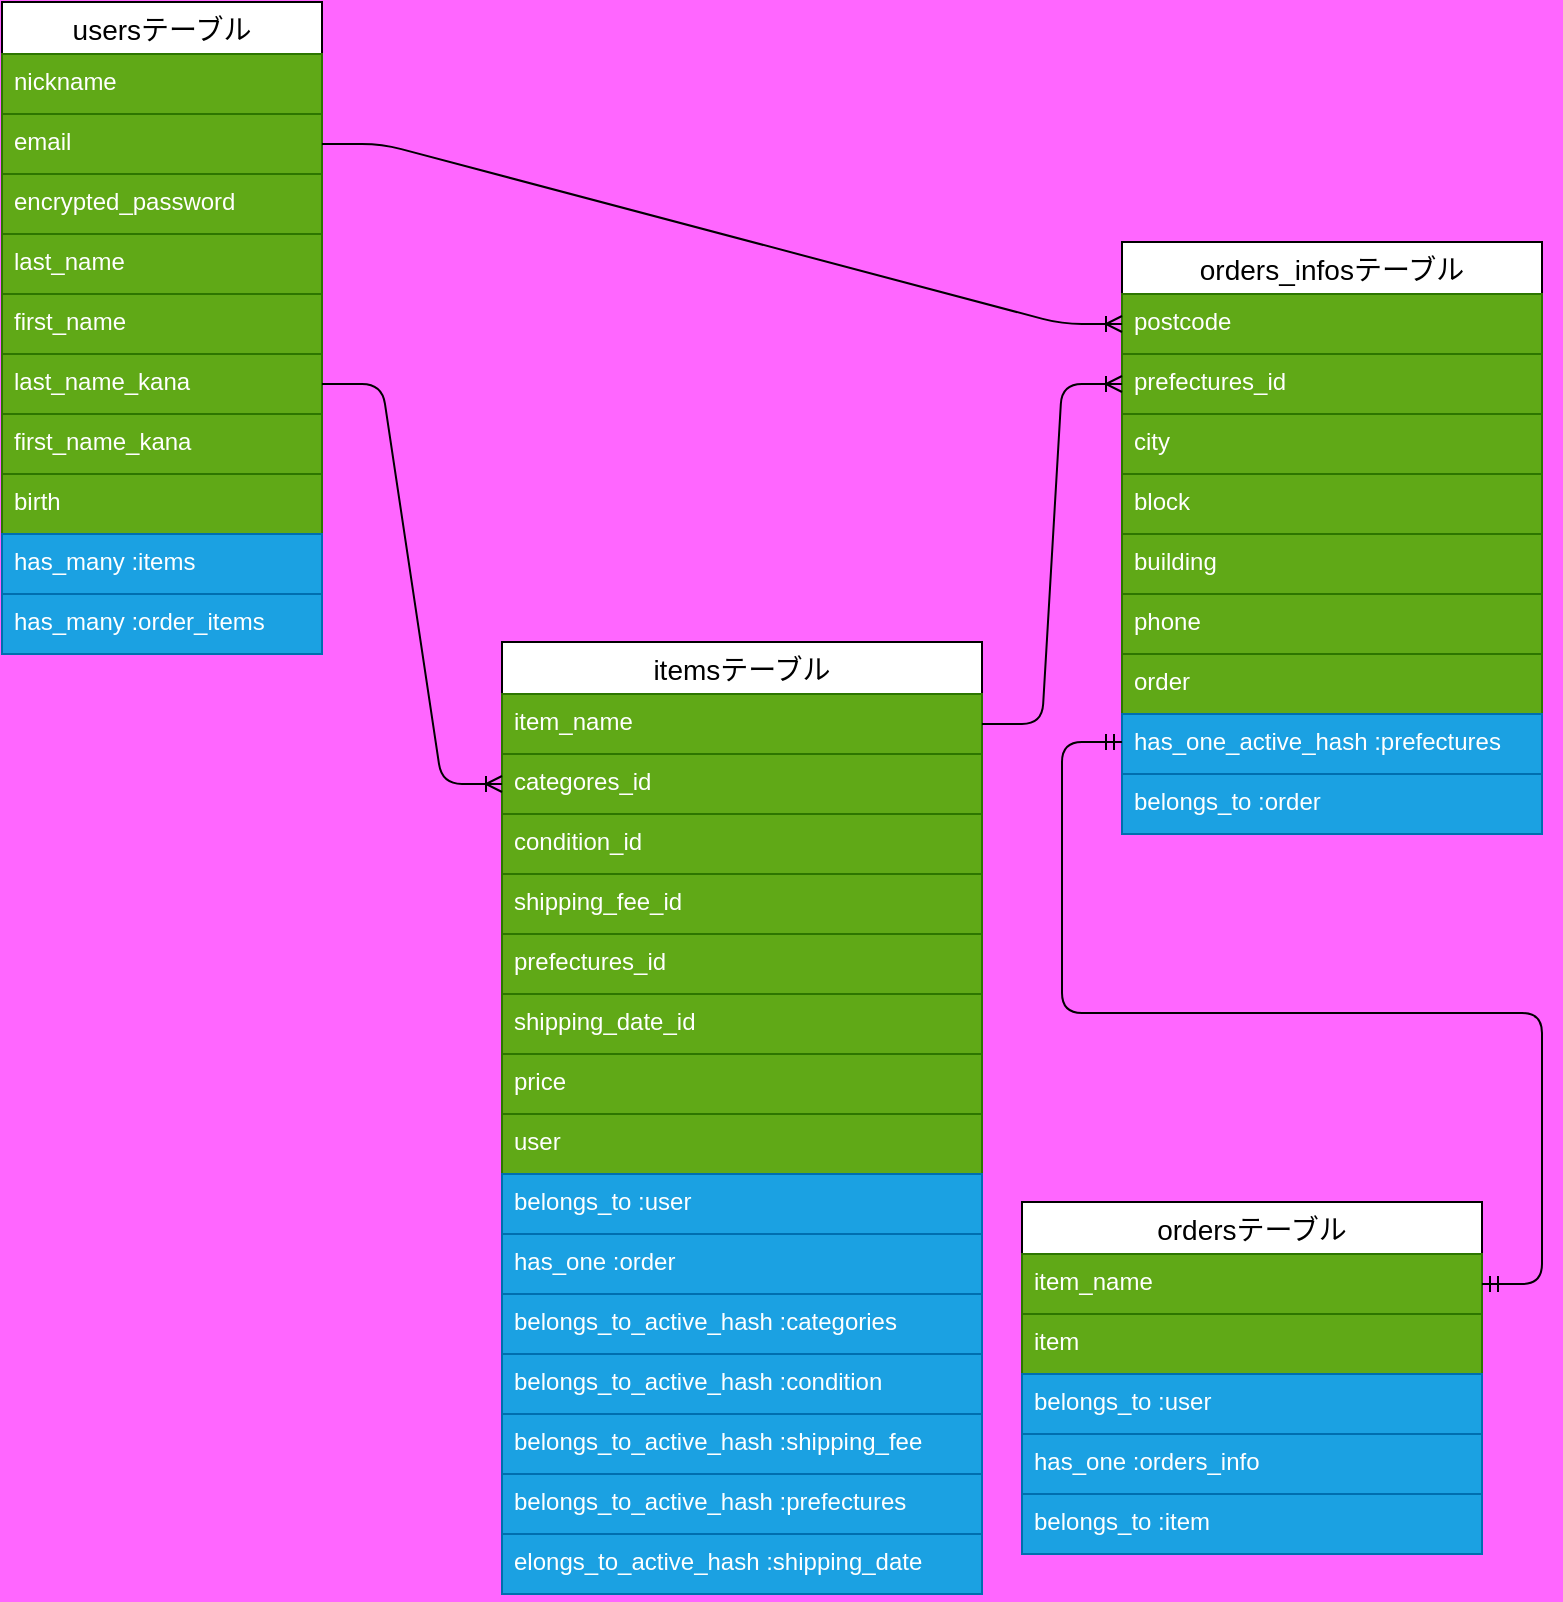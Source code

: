 <mxfile>
    <diagram id="xpU1pMl5mkOjyXW_RwWc" name="ページ1">
        <mxGraphModel dx="430" dy="556" grid="1" gridSize="10" guides="1" tooltips="1" connect="1" arrows="1" fold="1" page="1" pageScale="1" pageWidth="827" pageHeight="1169" background="#FF66FF" math="0" shadow="0">
            <root>
                <mxCell id="0"/>
                <mxCell id="1" parent="0"/>
                <mxCell id="111" value="usersテーブル" style="swimlane;fontStyle=0;childLayout=stackLayout;horizontal=1;startSize=26;horizontalStack=0;resizeParent=1;resizeParentMax=0;resizeLast=0;collapsible=1;marginBottom=0;align=center;fontSize=14;strokeColor=default;" parent="1" vertex="1">
                    <mxGeometry x="40" y="40" width="160" height="326" as="geometry"/>
                </mxCell>
                <mxCell id="112" value="nickname" style="text;strokeColor=#2D7600;fillColor=#60a917;spacingLeft=4;spacingRight=4;overflow=hidden;rotatable=0;points=[[0,0.5],[1,0.5]];portConstraint=eastwest;fontSize=12;fontColor=#ffffff;" parent="111" vertex="1">
                    <mxGeometry y="26" width="160" height="30" as="geometry"/>
                </mxCell>
                <mxCell id="121" value="email" style="text;strokeColor=#2D7600;fillColor=#60a917;spacingLeft=4;spacingRight=4;overflow=hidden;rotatable=0;points=[[0,0.5],[1,0.5]];portConstraint=eastwest;fontSize=12;fontColor=#ffffff;" parent="111" vertex="1">
                    <mxGeometry y="56" width="160" height="30" as="geometry"/>
                </mxCell>
                <mxCell id="120" value="encrypted_password" style="text;strokeColor=#2D7600;fillColor=#60a917;spacingLeft=4;spacingRight=4;overflow=hidden;rotatable=0;points=[[0,0.5],[1,0.5]];portConstraint=eastwest;fontSize=12;fontColor=#ffffff;" parent="111" vertex="1">
                    <mxGeometry y="86" width="160" height="30" as="geometry"/>
                </mxCell>
                <mxCell id="117" value="last_name" style="text;strokeColor=#2D7600;fillColor=#60a917;spacingLeft=4;spacingRight=4;overflow=hidden;rotatable=0;points=[[0,0.5],[1,0.5]];portConstraint=eastwest;fontSize=12;fontColor=#ffffff;" parent="111" vertex="1">
                    <mxGeometry y="116" width="160" height="30" as="geometry"/>
                </mxCell>
                <mxCell id="113" value="first_name" style="text;strokeColor=#2D7600;fillColor=#60a917;spacingLeft=4;spacingRight=4;overflow=hidden;rotatable=0;points=[[0,0.5],[1,0.5]];portConstraint=eastwest;fontSize=12;fontColor=#ffffff;" parent="111" vertex="1">
                    <mxGeometry y="146" width="160" height="30" as="geometry"/>
                </mxCell>
                <mxCell id="123" value="last_name_kana" style="text;strokeColor=#2D7600;fillColor=#60a917;spacingLeft=4;spacingRight=4;overflow=hidden;rotatable=0;points=[[0,0.5],[1,0.5]];portConstraint=eastwest;fontSize=12;fontColor=#ffffff;" parent="111" vertex="1">
                    <mxGeometry y="176" width="160" height="30" as="geometry"/>
                </mxCell>
                <mxCell id="122" value="first_name_kana" style="text;strokeColor=#2D7600;fillColor=#60a917;spacingLeft=4;spacingRight=4;overflow=hidden;rotatable=0;points=[[0,0.5],[1,0.5]];portConstraint=eastwest;fontSize=12;fontColor=#ffffff;" parent="111" vertex="1">
                    <mxGeometry y="206" width="160" height="30" as="geometry"/>
                </mxCell>
                <mxCell id="154" value="birth" style="text;strokeColor=#2D7600;fillColor=#60a917;spacingLeft=4;spacingRight=4;overflow=hidden;rotatable=0;points=[[0,0.5],[1,0.5]];portConstraint=eastwest;fontSize=12;fontColor=#ffffff;" parent="111" vertex="1">
                    <mxGeometry y="236" width="160" height="30" as="geometry"/>
                </mxCell>
                <mxCell id="155" value="has_many :items" style="text;strokeColor=#006EAF;fillColor=#1ba1e2;spacingLeft=4;spacingRight=4;overflow=hidden;rotatable=0;points=[[0,0.5],[1,0.5]];portConstraint=eastwest;fontSize=12;fontColor=#ffffff;" parent="111" vertex="1">
                    <mxGeometry y="266" width="160" height="30" as="geometry"/>
                </mxCell>
                <mxCell id="124" value="has_many :order_items" style="text;strokeColor=#006EAF;fillColor=#1ba1e2;spacingLeft=4;spacingRight=4;overflow=hidden;rotatable=0;points=[[0,0.5],[1,0.5]];portConstraint=eastwest;fontSize=12;fontColor=#ffffff;" parent="111" vertex="1">
                    <mxGeometry y="296" width="160" height="30" as="geometry"/>
                </mxCell>
                <mxCell id="125" value="itemsテーブル" style="swimlane;fontStyle=0;childLayout=stackLayout;horizontal=1;startSize=26;horizontalStack=0;resizeParent=1;resizeParentMax=0;resizeLast=0;collapsible=1;marginBottom=0;align=center;fontSize=14;strokeColor=default;" parent="1" vertex="1">
                    <mxGeometry x="290" y="360" width="240" height="476" as="geometry"/>
                </mxCell>
                <mxCell id="126" value="item_name" style="text;strokeColor=#2D7600;fillColor=#60a917;spacingLeft=4;spacingRight=4;overflow=hidden;rotatable=0;points=[[0,0.5],[1,0.5]];portConstraint=eastwest;fontSize=12;fontColor=#ffffff;" parent="125" vertex="1">
                    <mxGeometry y="26" width="240" height="30" as="geometry"/>
                </mxCell>
                <mxCell id="131" value="categores_id" style="text;strokeColor=#2D7600;fillColor=#60a917;spacingLeft=4;spacingRight=4;overflow=hidden;rotatable=0;points=[[0,0.5],[1,0.5]];portConstraint=eastwest;fontSize=12;fontColor=#ffffff;" parent="125" vertex="1">
                    <mxGeometry y="56" width="240" height="30" as="geometry"/>
                </mxCell>
                <mxCell id="127" value="condition_id" style="text;strokeColor=#2D7600;fillColor=#60a917;spacingLeft=4;spacingRight=4;overflow=hidden;rotatable=0;points=[[0,0.5],[1,0.5]];portConstraint=eastwest;fontSize=12;fontColor=#ffffff;" parent="125" vertex="1">
                    <mxGeometry y="86" width="240" height="30" as="geometry"/>
                </mxCell>
                <mxCell id="133" value="shipping_fee_id" style="text;strokeColor=#2D7600;fillColor=#60a917;spacingLeft=4;spacingRight=4;overflow=hidden;rotatable=0;points=[[0,0.5],[1,0.5]];portConstraint=eastwest;fontSize=12;fontColor=#ffffff;" parent="125" vertex="1">
                    <mxGeometry y="116" width="240" height="30" as="geometry"/>
                </mxCell>
                <mxCell id="134" value="prefectures_id" style="text;strokeColor=#2D7600;fillColor=#60a917;spacingLeft=4;spacingRight=4;overflow=hidden;rotatable=0;points=[[0,0.5],[1,0.5]];portConstraint=eastwest;fontSize=12;fontColor=#ffffff;" parent="125" vertex="1">
                    <mxGeometry y="146" width="240" height="30" as="geometry"/>
                </mxCell>
                <mxCell id="135" value="shipping_date_id" style="text;strokeColor=#2D7600;fillColor=#60a917;spacingLeft=4;spacingRight=4;overflow=hidden;rotatable=0;points=[[0,0.5],[1,0.5]];portConstraint=eastwest;fontSize=12;fontColor=#ffffff;" parent="125" vertex="1">
                    <mxGeometry y="176" width="240" height="30" as="geometry"/>
                </mxCell>
                <mxCell id="132" value="price" style="text;strokeColor=#2D7600;fillColor=#60a917;spacingLeft=4;spacingRight=4;overflow=hidden;rotatable=0;points=[[0,0.5],[1,0.5]];portConstraint=eastwest;fontSize=12;fontColor=#ffffff;" parent="125" vertex="1">
                    <mxGeometry y="206" width="240" height="30" as="geometry"/>
                </mxCell>
                <mxCell id="157" value="user" style="text;strokeColor=#2D7600;fillColor=#60a917;spacingLeft=4;spacingRight=4;overflow=hidden;rotatable=0;points=[[0,0.5],[1,0.5]];portConstraint=eastwest;fontSize=12;fontColor=#ffffff;" parent="125" vertex="1">
                    <mxGeometry y="236" width="240" height="30" as="geometry"/>
                </mxCell>
                <mxCell id="204" value="belongs_to :user" style="text;strokeColor=#006EAF;fillColor=#1ba1e2;spacingLeft=4;spacingRight=4;overflow=hidden;rotatable=0;points=[[0,0.5],[1,0.5]];portConstraint=eastwest;fontSize=12;fontColor=#ffffff;" vertex="1" parent="125">
                    <mxGeometry y="266" width="240" height="30" as="geometry"/>
                </mxCell>
                <mxCell id="158" value="has_one :order" style="text;strokeColor=#006EAF;fillColor=#1ba1e2;spacingLeft=4;spacingRight=4;overflow=hidden;rotatable=0;points=[[0,0.5],[1,0.5]];portConstraint=eastwest;fontSize=12;fontColor=#ffffff;" parent="125" vertex="1">
                    <mxGeometry y="296" width="240" height="30" as="geometry"/>
                </mxCell>
                <mxCell id="205" value="belongs_to_active_hash :categories" style="text;strokeColor=#006EAF;fillColor=#1ba1e2;spacingLeft=4;spacingRight=4;overflow=hidden;rotatable=0;points=[[0,0.5],[1,0.5]];portConstraint=eastwest;fontSize=12;fontColor=#ffffff;" vertex="1" parent="125">
                    <mxGeometry y="326" width="240" height="30" as="geometry"/>
                </mxCell>
                <mxCell id="206" value="belongs_to_active_hash :condition" style="text;strokeColor=#006EAF;fillColor=#1ba1e2;spacingLeft=4;spacingRight=4;overflow=hidden;rotatable=0;points=[[0,0.5],[1,0.5]];portConstraint=eastwest;fontSize=12;fontColor=#ffffff;" vertex="1" parent="125">
                    <mxGeometry y="356" width="240" height="30" as="geometry"/>
                </mxCell>
                <mxCell id="207" value="belongs_to_active_hash :shipping_fee" style="text;strokeColor=#006EAF;fillColor=#1ba1e2;spacingLeft=4;spacingRight=4;overflow=hidden;rotatable=0;points=[[0,0.5],[1,0.5]];portConstraint=eastwest;fontSize=12;fontColor=#ffffff;" vertex="1" parent="125">
                    <mxGeometry y="386" width="240" height="30" as="geometry"/>
                </mxCell>
                <mxCell id="208" value="belongs_to_active_hash :prefectures" style="text;strokeColor=#006EAF;fillColor=#1ba1e2;spacingLeft=4;spacingRight=4;overflow=hidden;rotatable=0;points=[[0,0.5],[1,0.5]];portConstraint=eastwest;fontSize=12;fontColor=#ffffff;" vertex="1" parent="125">
                    <mxGeometry y="416" width="240" height="30" as="geometry"/>
                </mxCell>
                <mxCell id="128" value="elongs_to_active_hash :shipping_date" style="text;strokeColor=#006EAF;fillColor=#1ba1e2;spacingLeft=4;spacingRight=4;overflow=hidden;rotatable=0;points=[[0,0.5],[1,0.5]];portConstraint=eastwest;fontSize=12;fontColor=#ffffff;" parent="125" vertex="1">
                    <mxGeometry y="446" width="240" height="30" as="geometry"/>
                </mxCell>
                <mxCell id="147" value="" style="edgeStyle=entityRelationEdgeStyle;fontSize=12;html=1;endArrow=ERoneToMany;exitX=1;exitY=0.5;exitDx=0;exitDy=0;entryX=0;entryY=0.5;entryDx=0;entryDy=0;" parent="1" source="123" edge="1" target="131">
                    <mxGeometry width="100" height="100" relative="1" as="geometry">
                        <mxPoint x="130" y="460" as="sourcePoint"/>
                        <mxPoint x="320" y="441" as="targetPoint"/>
                    </mxGeometry>
                </mxCell>
                <mxCell id="159" value="orders_infosテーブル" style="swimlane;fontStyle=0;childLayout=stackLayout;horizontal=1;startSize=26;horizontalStack=0;resizeParent=1;resizeParentMax=0;resizeLast=0;collapsible=1;marginBottom=0;align=center;fontSize=14;labelBorderColor=none;strokeColor=default;fillColor=default;" parent="1" vertex="1">
                    <mxGeometry x="600" y="160" width="210" height="296" as="geometry"/>
                </mxCell>
                <mxCell id="160" value="postcode&#10;" style="text;strokeColor=#2D7600;fillColor=#60a917;spacingLeft=4;spacingRight=4;overflow=hidden;rotatable=0;points=[[0,0.5],[1,0.5]];portConstraint=eastwest;fontSize=12;labelBorderColor=none;fontColor=#ffffff;" parent="159" vertex="1">
                    <mxGeometry y="26" width="210" height="30" as="geometry"/>
                </mxCell>
                <mxCell id="161" value="prefectures_id" style="text;strokeColor=#2D7600;fillColor=#60a917;spacingLeft=4;spacingRight=4;overflow=hidden;rotatable=0;points=[[0,0.5],[1,0.5]];portConstraint=eastwest;fontSize=12;labelBorderColor=none;fontColor=#ffffff;" parent="159" vertex="1">
                    <mxGeometry y="56" width="210" height="30" as="geometry"/>
                </mxCell>
                <mxCell id="163" value="city" style="text;strokeColor=#2D7600;fillColor=#60a917;spacingLeft=4;spacingRight=4;overflow=hidden;rotatable=0;points=[[0,0.5],[1,0.5]];portConstraint=eastwest;fontSize=12;labelBorderColor=none;fontColor=#ffffff;" parent="159" vertex="1">
                    <mxGeometry y="86" width="210" height="30" as="geometry"/>
                </mxCell>
                <mxCell id="173" value="block" style="text;strokeColor=#2D7600;fillColor=#60a917;spacingLeft=4;spacingRight=4;overflow=hidden;rotatable=0;points=[[0,0.5],[1,0.5]];portConstraint=eastwest;fontSize=12;labelBorderColor=none;fontColor=#ffffff;" parent="159" vertex="1">
                    <mxGeometry y="116" width="210" height="30" as="geometry"/>
                </mxCell>
                <mxCell id="172" value="building" style="text;strokeColor=#2D7600;fillColor=#60a917;spacingLeft=4;spacingRight=4;overflow=hidden;rotatable=0;points=[[0,0.5],[1,0.5]];portConstraint=eastwest;fontSize=12;labelBorderColor=none;fontColor=#ffffff;" parent="159" vertex="1">
                    <mxGeometry y="146" width="210" height="30" as="geometry"/>
                </mxCell>
                <mxCell id="171" value="phone" style="text;strokeColor=#2D7600;fillColor=#60a917;spacingLeft=4;spacingRight=4;overflow=hidden;rotatable=0;points=[[0,0.5],[1,0.5]];portConstraint=eastwest;fontSize=12;labelBorderColor=none;fontColor=#ffffff;" parent="159" vertex="1">
                    <mxGeometry y="176" width="210" height="30" as="geometry"/>
                </mxCell>
                <mxCell id="164" value="order" style="text;strokeColor=#2D7600;fillColor=#60a917;spacingLeft=4;spacingRight=4;overflow=hidden;rotatable=0;points=[[0,0.5],[1,0.5]];portConstraint=eastwest;fontSize=12;labelBorderColor=none;fontColor=#ffffff;" parent="159" vertex="1">
                    <mxGeometry y="206" width="210" height="30" as="geometry"/>
                </mxCell>
                <mxCell id="203" value="has_one_active_hash :prefectures" style="text;strokeColor=#006EAF;fillColor=#1ba1e2;spacingLeft=4;spacingRight=4;overflow=hidden;rotatable=0;points=[[0,0.5],[1,0.5]];portConstraint=eastwest;fontSize=12;labelBorderColor=none;fontColor=#ffffff;" vertex="1" parent="159">
                    <mxGeometry y="236" width="210" height="30" as="geometry"/>
                </mxCell>
                <mxCell id="176" value="belongs_to :order" style="text;strokeColor=#006EAF;fillColor=#1ba1e2;spacingLeft=4;spacingRight=4;overflow=hidden;rotatable=0;points=[[0,0.5],[1,0.5]];portConstraint=eastwest;fontSize=12;labelBorderColor=none;fontColor=#ffffff;" parent="159" vertex="1">
                    <mxGeometry y="266" width="210" height="30" as="geometry"/>
                </mxCell>
                <mxCell id="177" value="ordersテーブル" style="swimlane;fontStyle=0;childLayout=stackLayout;horizontal=1;startSize=26;horizontalStack=0;resizeParent=1;resizeParentMax=0;resizeLast=0;collapsible=1;marginBottom=0;align=center;fontSize=14;labelBorderColor=none;strokeColor=default;fillColor=default;" parent="1" vertex="1">
                    <mxGeometry x="550" y="640" width="230" height="176" as="geometry"/>
                </mxCell>
                <mxCell id="178" value="item_name" style="text;strokeColor=#2D7600;fillColor=#60a917;spacingLeft=4;spacingRight=4;overflow=hidden;rotatable=0;points=[[0,0.5],[1,0.5]];portConstraint=eastwest;fontSize=12;labelBorderColor=none;fontColor=#ffffff;" parent="177" vertex="1">
                    <mxGeometry y="26" width="230" height="30" as="geometry"/>
                </mxCell>
                <mxCell id="182" value="item" style="text;strokeColor=#2D7600;fillColor=#60a917;spacingLeft=4;spacingRight=4;overflow=hidden;rotatable=0;points=[[0,0.5],[1,0.5]];portConstraint=eastwest;fontSize=12;labelBorderColor=none;fontColor=#ffffff;" parent="177" vertex="1">
                    <mxGeometry y="56" width="230" height="30" as="geometry"/>
                </mxCell>
                <mxCell id="183" value="belongs_to :user" style="text;strokeColor=#006EAF;fillColor=#1ba1e2;spacingLeft=4;spacingRight=4;overflow=hidden;rotatable=0;points=[[0,0.5],[1,0.5]];portConstraint=eastwest;fontSize=12;labelBorderColor=none;fontColor=#ffffff;" parent="177" vertex="1">
                    <mxGeometry y="86" width="230" height="30" as="geometry"/>
                </mxCell>
                <mxCell id="184" value="has_one :orders_info" style="text;strokeColor=#006EAF;fillColor=#1ba1e2;spacingLeft=4;spacingRight=4;overflow=hidden;rotatable=0;points=[[0,0.5],[1,0.5]];portConstraint=eastwest;fontSize=12;labelBorderColor=none;fontColor=#ffffff;" parent="177" vertex="1">
                    <mxGeometry y="116" width="230" height="30" as="geometry"/>
                </mxCell>
                <mxCell id="180" value="belongs_to :item" style="text;strokeColor=#006EAF;fillColor=#1ba1e2;spacingLeft=4;spacingRight=4;overflow=hidden;rotatable=0;points=[[0,0.5],[1,0.5]];portConstraint=eastwest;fontSize=12;labelBorderColor=none;fontColor=#ffffff;" parent="177" vertex="1">
                    <mxGeometry y="146" width="230" height="30" as="geometry"/>
                </mxCell>
                <mxCell id="200" value="" style="edgeStyle=entityRelationEdgeStyle;fontSize=12;html=1;endArrow=ERoneToMany;exitX=1;exitY=0.5;exitDx=0;exitDy=0;entryX=0;entryY=0.5;entryDx=0;entryDy=0;" parent="1" source="121" target="160" edge="1">
                    <mxGeometry width="100" height="100" relative="1" as="geometry">
                        <mxPoint x="230" y="310" as="sourcePoint"/>
                        <mxPoint x="330" y="210" as="targetPoint"/>
                    </mxGeometry>
                </mxCell>
                <mxCell id="201" value="" style="edgeStyle=entityRelationEdgeStyle;fontSize=12;html=1;endArrow=ERoneToMany;exitX=1;exitY=0.5;exitDx=0;exitDy=0;entryX=0;entryY=0.5;entryDx=0;entryDy=0;" parent="1" source="126" target="161" edge="1">
                    <mxGeometry width="100" height="100" relative="1" as="geometry">
                        <mxPoint x="420" y="410" as="sourcePoint"/>
                        <mxPoint x="520" y="310" as="targetPoint"/>
                    </mxGeometry>
                </mxCell>
                <mxCell id="202" value="" style="edgeStyle=entityRelationEdgeStyle;fontSize=12;html=1;endArrow=ERmandOne;startArrow=ERmandOne;" parent="1" edge="1">
                    <mxGeometry width="100" height="100" relative="1" as="geometry">
                        <mxPoint x="780" y="681" as="sourcePoint"/>
                        <mxPoint x="600" y="410" as="targetPoint"/>
                    </mxGeometry>
                </mxCell>
            </root>
        </mxGraphModel>
    </diagram>
</mxfile>